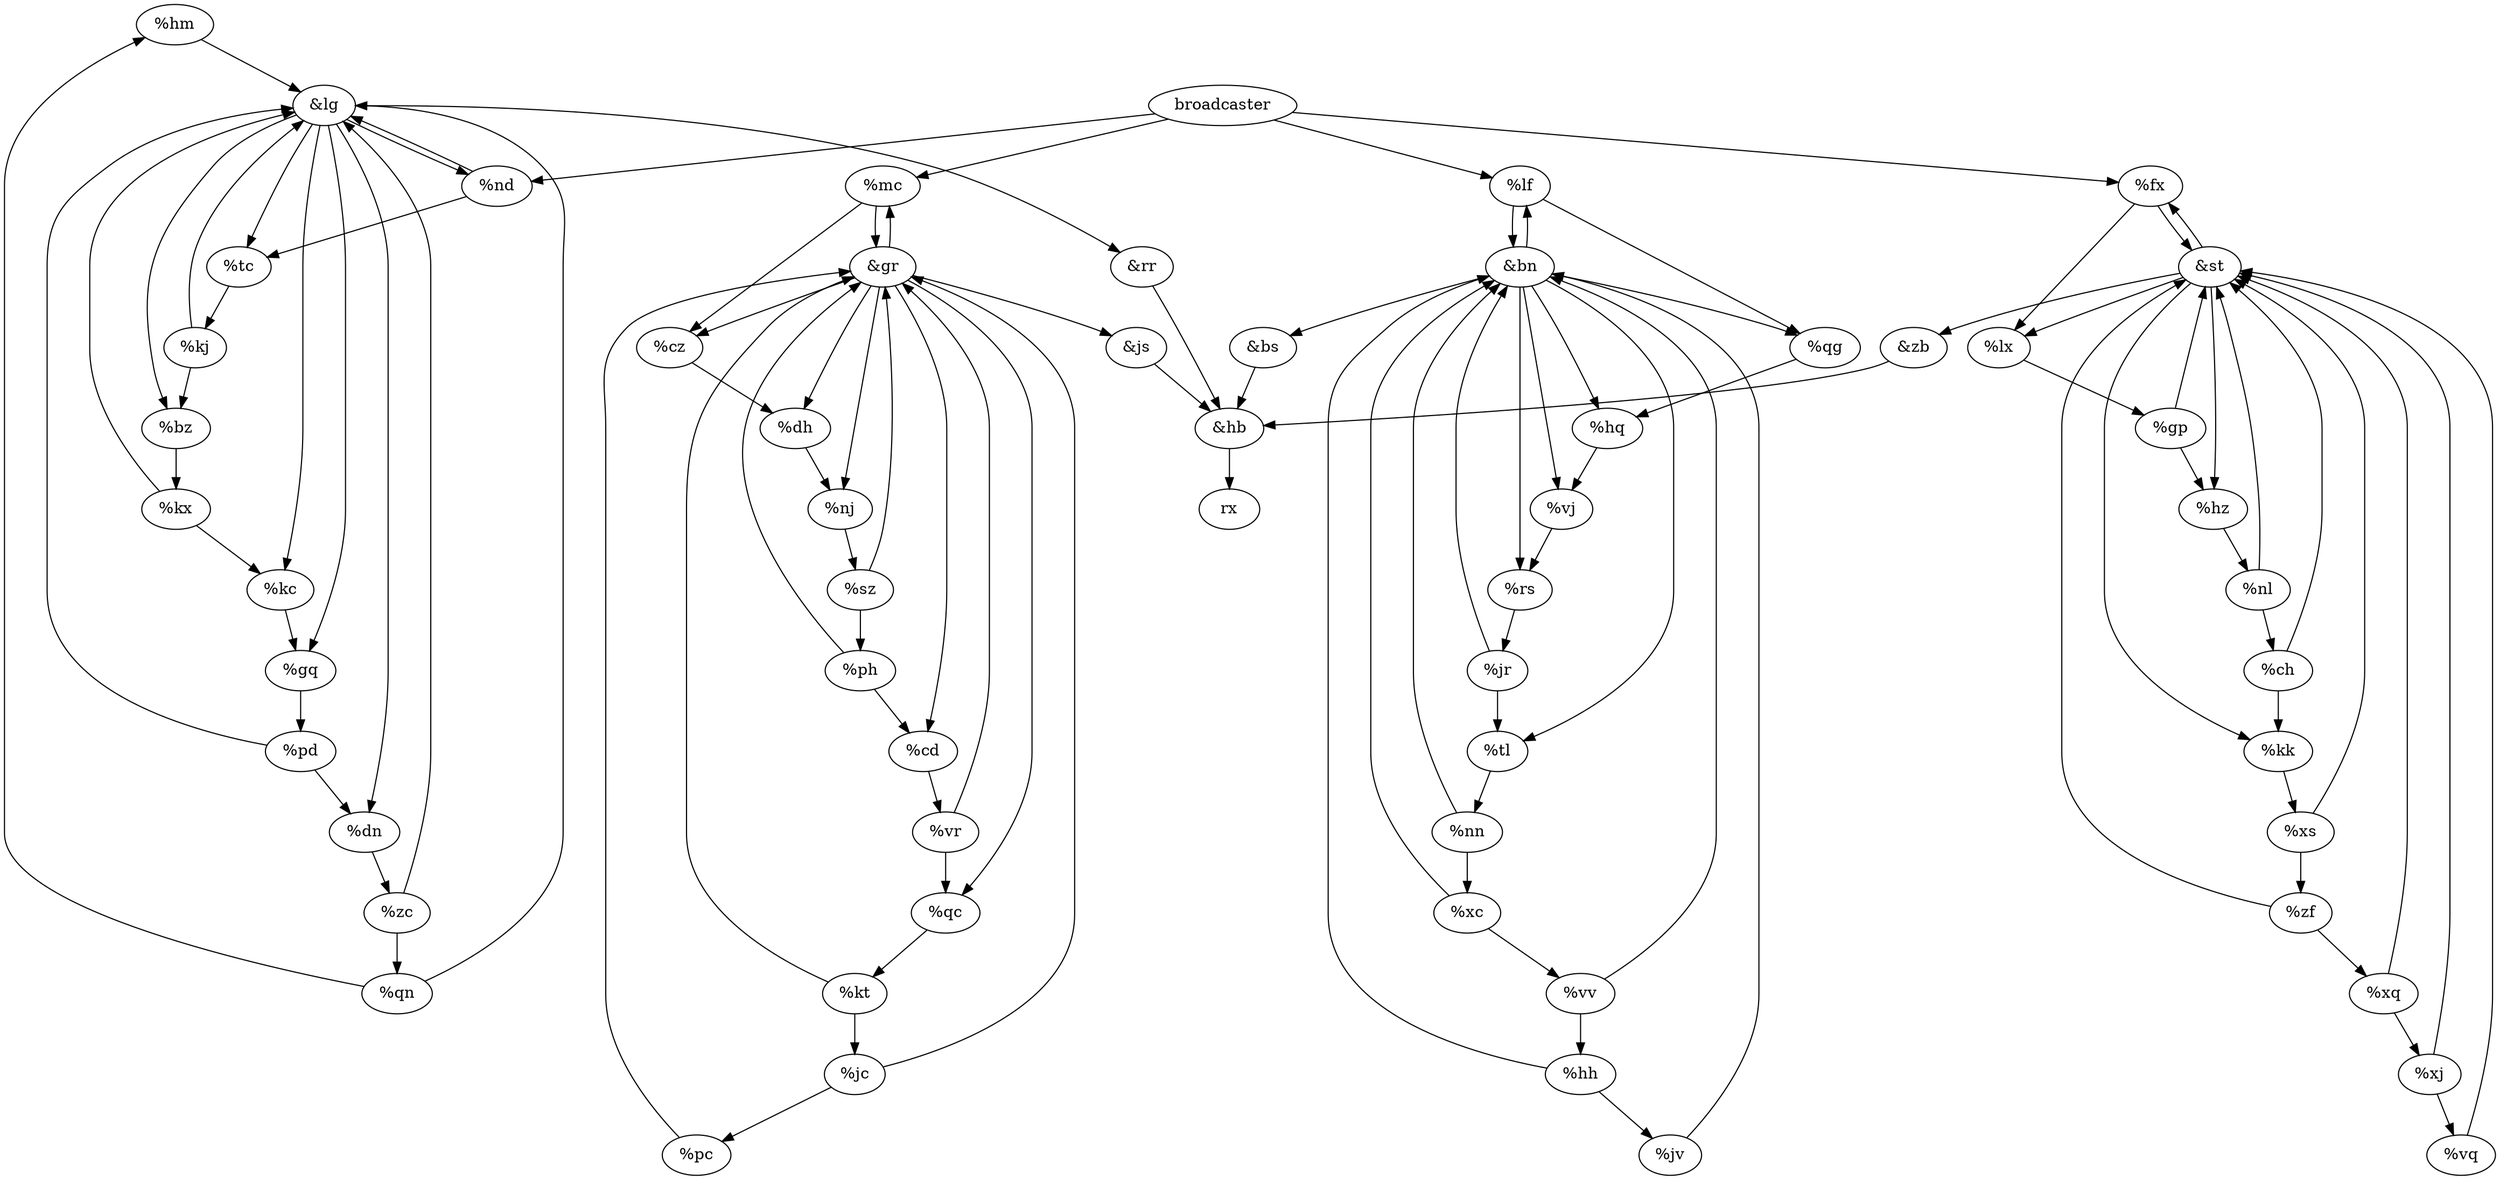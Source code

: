 digraph {
hm [label="%hm"]; hm -> { lg };
ph [label="%ph"]; ph -> { gr, cd };
xs [label="%xs"]; xs -> { st, zf };
xc [label="%xc"]; xc -> { vv, bn };
fx [label="%fx"]; fx -> { lx, st };
dn [label="%dn"]; dn -> { zc };
nd [label="%nd"]; nd -> { lg, tc };
pd [label="%pd"]; pd -> { dn, lg };
pc [label="%pc"]; pc -> { gr };
lx [label="%lx"]; lx -> { gp };
tc [label="%tc"]; tc -> { kj };
tl [label="%tl"]; tl -> { nn };
kk [label="%kk"]; kk -> { xs };
gq [label="%gq"]; gq -> { pd };
xq [label="%xq"]; xq -> { st, xj };
nn [label="%nn"]; nn -> { bn, xc };
st [label="&st"]; st -> { kk, fx, hz, lx, zb };
hb [label="&hb"]; hb -> { rx };
xj [label="%xj"]; xj -> { st, vq };
sz [label="%sz"]; sz -> { gr, ph };
bz [label="%bz"]; bz -> { kx };
vq [label="%vq"]; vq -> { st };
vv [label="%vv"]; vv -> { hh, bn };
gp [label="%gp"]; gp -> { st, hz };
js [label="&js"]; js -> { hb };
lf [label="%lf"]; lf -> { bn, qg };
broadcaster -> { nd, fx, mc, lf }
cd [label="%cd"]; cd -> { vr };
vr [label="%vr"]; vr -> { qc, gr };
kx [label="%kx"]; kx -> { kc, lg };
jr [label="%jr"]; jr -> { bn, tl };
gr [label="&gr"]; gr -> { cz, dh, mc, qc, js, nj, cd };
qg [label="%qg"]; qg -> { hq };
mc [label="%mc"]; mc -> { gr, cz };
nl [label="%nl"]; nl -> { st, ch };
hz [label="%hz"]; hz -> { nl };
kt [label="%kt"]; kt -> { gr, jc };
zc [label="%zc"]; zc -> { lg, qn };
vj [label="%vj"]; vj -> { rs };
zb [label="&zb"]; zb -> { hb };
kc [label="%kc"]; kc -> { gq };
qc [label="%qc"]; qc -> { kt };
bn [label="&bn"]; bn -> { qg, hq, rs, lf, bs, vj, tl };
cz [label="%cz"]; cz -> { dh };
bs [label="&bs"]; bs -> { hb };
jc [label="%jc"]; jc -> { gr, pc };
nj [label="%nj"]; nj -> { sz };
kj [label="%kj"]; kj -> { lg, bz };
hh [label="%hh"]; hh -> { jv, bn };
hq [label="%hq"]; hq -> { vj };
dh [label="%dh"]; dh -> { nj };
ch [label="%ch"]; ch -> { st, kk };
jv [label="%jv"]; jv -> { bn };
rs [label="%rs"]; rs -> { jr };
zf [label="%zf"]; zf -> { xq, st };
qn [label="%qn"]; qn -> { hm, lg };
lg [label="&lg"]; lg -> { gq, bz, tc, nd, rr, kc, dn };
rr [label="&rr"]; rr -> { hb };
}